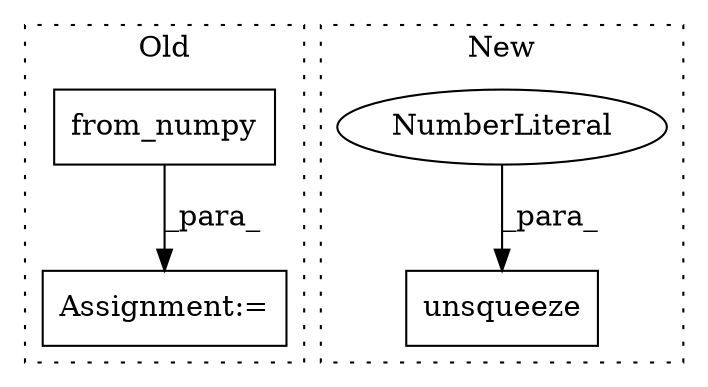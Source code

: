 digraph G {
subgraph cluster0 {
1 [label="from_numpy" a="32" s="3340,3391" l="11,1" shape="box"];
4 [label="Assignment:=" a="7" s="3333" l="1" shape="box"];
label = "Old";
style="dotted";
}
subgraph cluster1 {
2 [label="unsqueeze" a="32" s="2827,2838" l="10,1" shape="box"];
3 [label="NumberLiteral" a="34" s="2837" l="1" shape="ellipse"];
label = "New";
style="dotted";
}
1 -> 4 [label="_para_"];
3 -> 2 [label="_para_"];
}